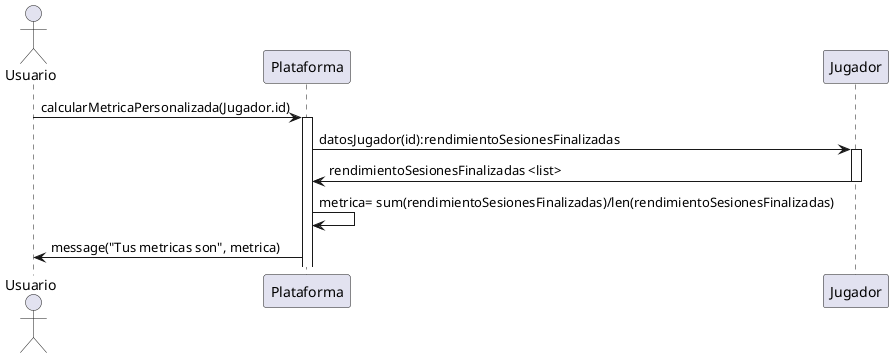 @startuml
actor "Usuario"
participant "Plataforma"
participant "Jugador"

"Usuario"->"Plataforma": calcularMetricaPersonalizada(Jugador.id)
activate "Plataforma"
"Plataforma"->"Jugador":datosJugador(id):rendimientoSesionesFinalizadas
activate "Jugador"
"Jugador"->"Plataforma": rendimientoSesionesFinalizadas <list>
deactivate "Jugador"
"Plataforma"->"Plataforma": metrica= sum(rendimientoSesionesFinalizadas)/len(rendimientoSesionesFinalizadas)
"Plataforma"-> "Usuario": message("Tus metricas son", metrica)
@enduml